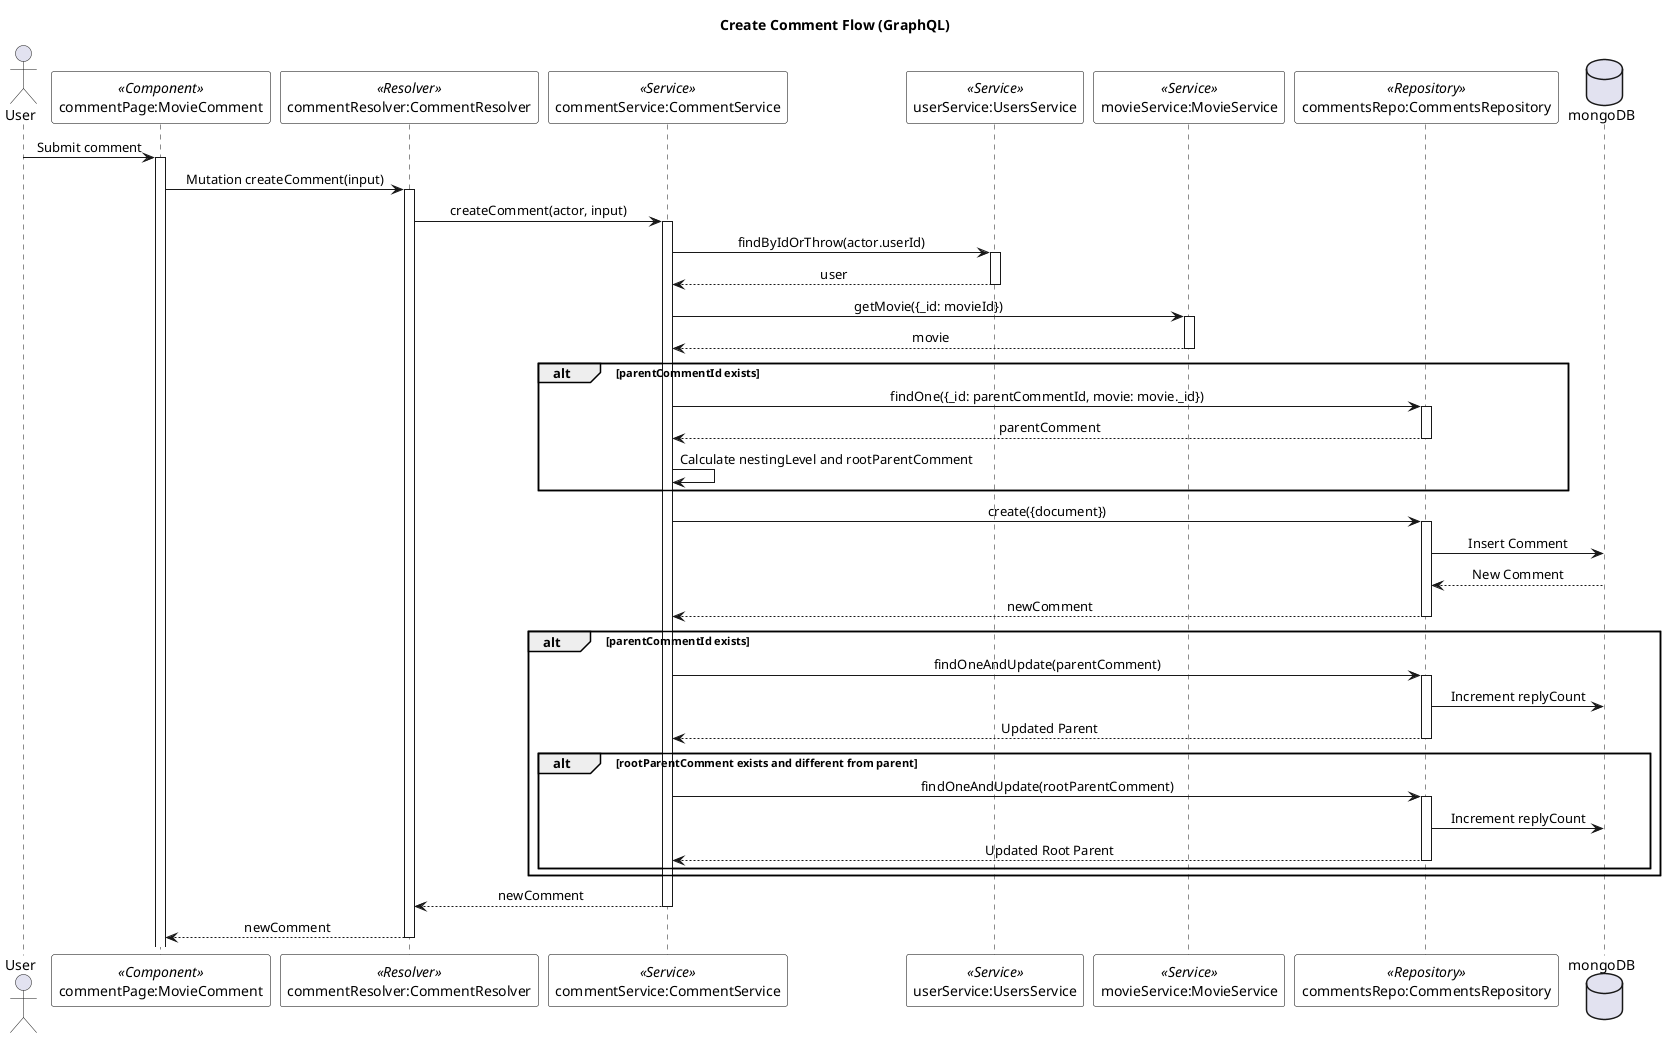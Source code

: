 @startuml Create Comment Flow

skinparam SequenceMessageAlignment center
skinparam SequenceBoxBackgroundColor white
skinparam SequenceBoxBorderColor black
skinparam NoteBackgroundColor lightyellow
skinparam NoteBorderColor black
skinparam ParticipantBackgroundColor white
skinparam ParticipantBorderColor black

title Create Comment Flow (GraphQL)

actor "User" as user
participant "commentPage:MovieComment" as commentPage <<Component>>
participant "commentResolver:CommentResolver" as commentResolver <<Resolver>>
participant "commentService:CommentService" as commentService <<Service>>
participant "userService:UsersService" as userService <<Service>>
participant "movieService:MovieService" as movieService <<Service>>
participant "commentsRepo:CommentsRepository" as commentsRepo <<Repository>>
database "mongoDB" as mongoDB

user -> commentPage: Submit comment
activate commentPage
commentPage -> commentResolver: Mutation createComment(input)
activate commentResolver
commentResolver -> commentService: createComment(actor, input)
activate commentService
commentService -> userService: findByIdOrThrow(actor.userId)
activate userService
userService --> commentService: user
deactivate userService
commentService -> movieService: getMovie({_id: movieId})
activate movieService
movieService --> commentService: movie
deactivate movieService
alt parentCommentId exists
    commentService -> commentsRepo: findOne({_id: parentCommentId, movie: movie._id})
    activate commentsRepo
    commentsRepo --> commentService: parentComment
    deactivate commentsRepo
    commentService -> commentService: Calculate nestingLevel and rootParentComment
end
commentService -> commentsRepo: create({document})
activate commentsRepo
commentsRepo -> mongoDB: Insert Comment
mongoDB --> commentsRepo: New Comment
commentsRepo --> commentService: newComment
deactivate commentsRepo
alt parentCommentId exists
    commentService -> commentsRepo: findOneAndUpdate(parentComment)
    activate commentsRepo
    commentsRepo -> mongoDB: Increment replyCount
    commentsRepo --> commentService: Updated Parent
    deactivate commentsRepo
    alt rootParentComment exists and different from parent
        commentService -> commentsRepo: findOneAndUpdate(rootParentComment)
        activate commentsRepo
        commentsRepo -> mongoDB: Increment replyCount
        commentsRepo --> commentService: Updated Root Parent
        deactivate commentsRepo
    end
end
commentService --> commentResolver: newComment
deactivate commentService
commentResolver --> commentPage: newComment
deactivate commentResolver

@enduml
